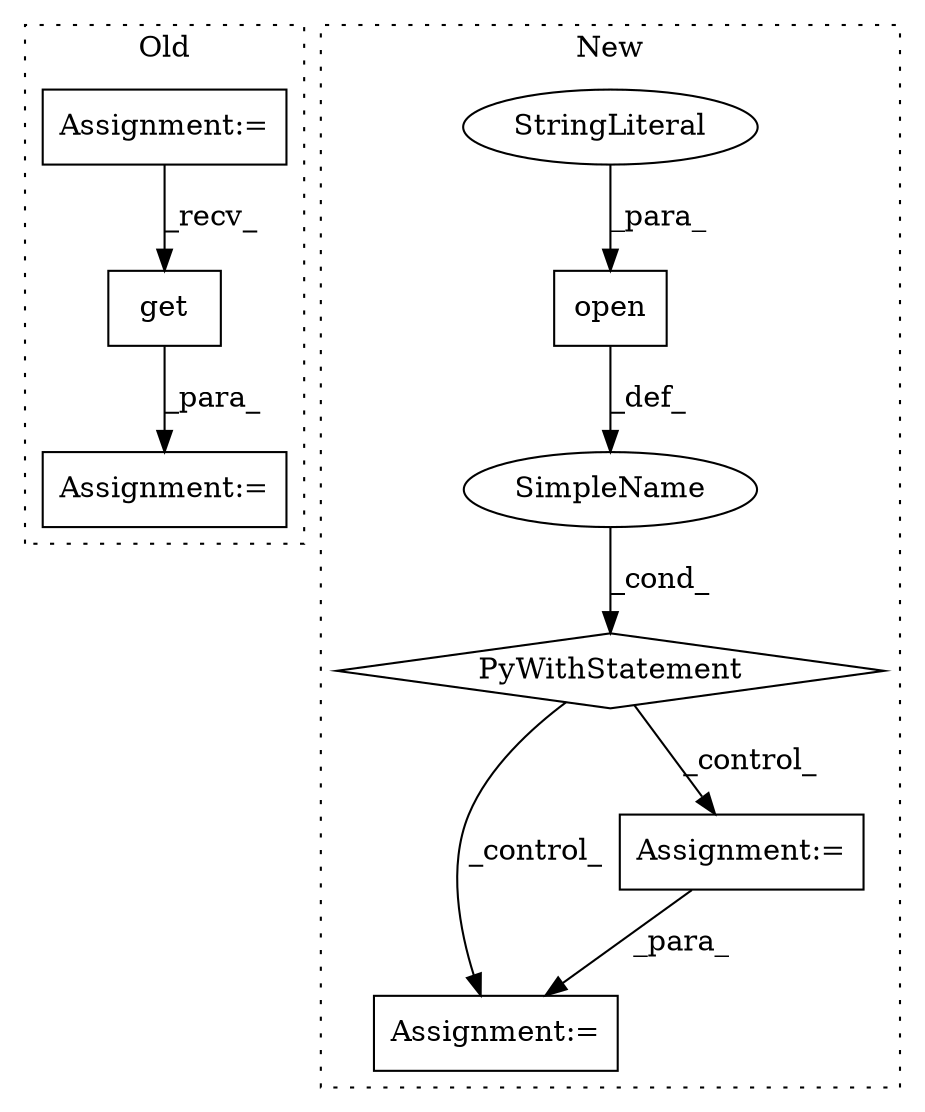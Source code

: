digraph G {
subgraph cluster0 {
1 [label="get" a="32" s="2946,2957" l="4,1" shape="box"];
6 [label="Assignment:=" a="7" s="2920" l="7" shape="box"];
9 [label="Assignment:=" a="7" s="2800" l="1" shape="box"];
label = "Old";
style="dotted";
}
subgraph cluster1 {
2 [label="open" a="32" s="3039,3057" l="5,1" shape="box"];
3 [label="PyWithStatement" a="104" s="3029,3058" l="10,2" shape="diamond"];
4 [label="Assignment:=" a="7" s="3116" l="1" shape="box"];
5 [label="SimpleName" a="42" s="" l="" shape="ellipse"];
7 [label="Assignment:=" a="7" s="3077" l="1" shape="box"];
8 [label="StringLiteral" a="45" s="3053" l="4" shape="ellipse"];
label = "New";
style="dotted";
}
1 -> 6 [label="_para_"];
2 -> 5 [label="_def_"];
3 -> 4 [label="_control_"];
3 -> 7 [label="_control_"];
5 -> 3 [label="_cond_"];
7 -> 4 [label="_para_"];
8 -> 2 [label="_para_"];
9 -> 1 [label="_recv_"];
}